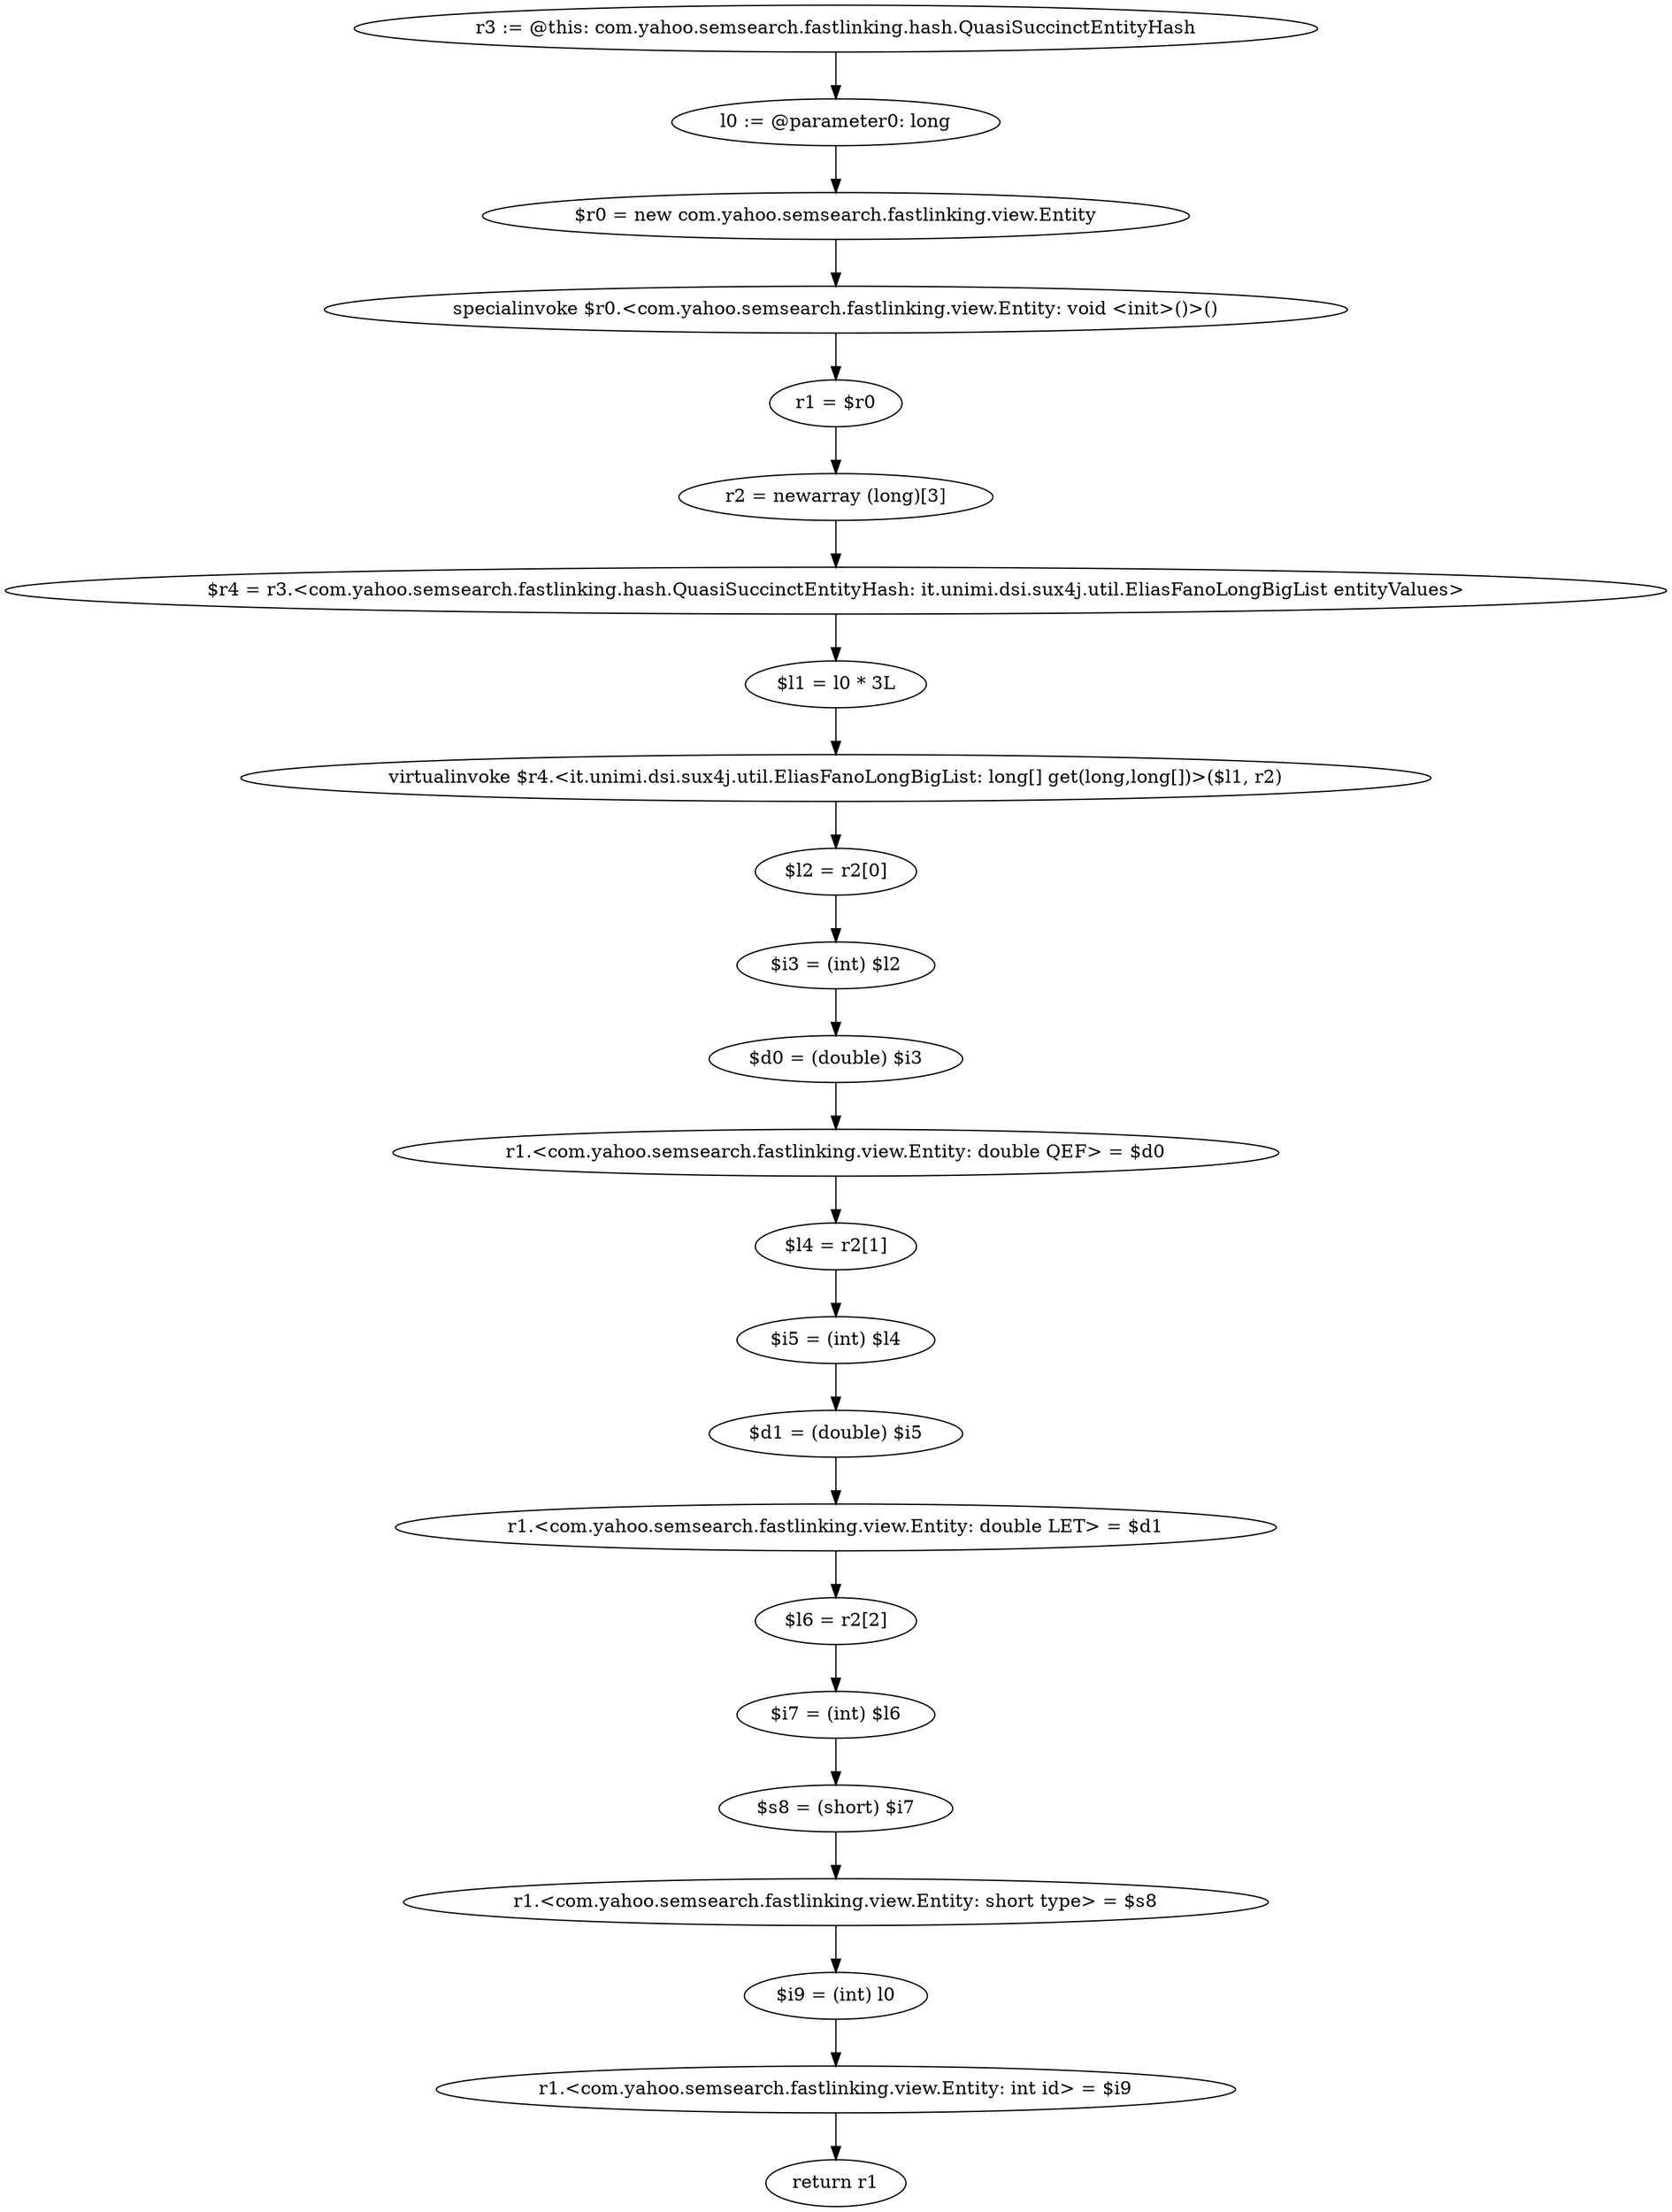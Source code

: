 digraph "unitGraph" {
    "r3 := @this: com.yahoo.semsearch.fastlinking.hash.QuasiSuccinctEntityHash"
    "l0 := @parameter0: long"
    "$r0 = new com.yahoo.semsearch.fastlinking.view.Entity"
    "specialinvoke $r0.<com.yahoo.semsearch.fastlinking.view.Entity: void <init>()>()"
    "r1 = $r0"
    "r2 = newarray (long)[3]"
    "$r4 = r3.<com.yahoo.semsearch.fastlinking.hash.QuasiSuccinctEntityHash: it.unimi.dsi.sux4j.util.EliasFanoLongBigList entityValues>"
    "$l1 = l0 * 3L"
    "virtualinvoke $r4.<it.unimi.dsi.sux4j.util.EliasFanoLongBigList: long[] get(long,long[])>($l1, r2)"
    "$l2 = r2[0]"
    "$i3 = (int) $l2"
    "$d0 = (double) $i3"
    "r1.<com.yahoo.semsearch.fastlinking.view.Entity: double QEF> = $d0"
    "$l4 = r2[1]"
    "$i5 = (int) $l4"
    "$d1 = (double) $i5"
    "r1.<com.yahoo.semsearch.fastlinking.view.Entity: double LET> = $d1"
    "$l6 = r2[2]"
    "$i7 = (int) $l6"
    "$s8 = (short) $i7"
    "r1.<com.yahoo.semsearch.fastlinking.view.Entity: short type> = $s8"
    "$i9 = (int) l0"
    "r1.<com.yahoo.semsearch.fastlinking.view.Entity: int id> = $i9"
    "return r1"
    "r3 := @this: com.yahoo.semsearch.fastlinking.hash.QuasiSuccinctEntityHash"->"l0 := @parameter0: long";
    "l0 := @parameter0: long"->"$r0 = new com.yahoo.semsearch.fastlinking.view.Entity";
    "$r0 = new com.yahoo.semsearch.fastlinking.view.Entity"->"specialinvoke $r0.<com.yahoo.semsearch.fastlinking.view.Entity: void <init>()>()";
    "specialinvoke $r0.<com.yahoo.semsearch.fastlinking.view.Entity: void <init>()>()"->"r1 = $r0";
    "r1 = $r0"->"r2 = newarray (long)[3]";
    "r2 = newarray (long)[3]"->"$r4 = r3.<com.yahoo.semsearch.fastlinking.hash.QuasiSuccinctEntityHash: it.unimi.dsi.sux4j.util.EliasFanoLongBigList entityValues>";
    "$r4 = r3.<com.yahoo.semsearch.fastlinking.hash.QuasiSuccinctEntityHash: it.unimi.dsi.sux4j.util.EliasFanoLongBigList entityValues>"->"$l1 = l0 * 3L";
    "$l1 = l0 * 3L"->"virtualinvoke $r4.<it.unimi.dsi.sux4j.util.EliasFanoLongBigList: long[] get(long,long[])>($l1, r2)";
    "virtualinvoke $r4.<it.unimi.dsi.sux4j.util.EliasFanoLongBigList: long[] get(long,long[])>($l1, r2)"->"$l2 = r2[0]";
    "$l2 = r2[0]"->"$i3 = (int) $l2";
    "$i3 = (int) $l2"->"$d0 = (double) $i3";
    "$d0 = (double) $i3"->"r1.<com.yahoo.semsearch.fastlinking.view.Entity: double QEF> = $d0";
    "r1.<com.yahoo.semsearch.fastlinking.view.Entity: double QEF> = $d0"->"$l4 = r2[1]";
    "$l4 = r2[1]"->"$i5 = (int) $l4";
    "$i5 = (int) $l4"->"$d1 = (double) $i5";
    "$d1 = (double) $i5"->"r1.<com.yahoo.semsearch.fastlinking.view.Entity: double LET> = $d1";
    "r1.<com.yahoo.semsearch.fastlinking.view.Entity: double LET> = $d1"->"$l6 = r2[2]";
    "$l6 = r2[2]"->"$i7 = (int) $l6";
    "$i7 = (int) $l6"->"$s8 = (short) $i7";
    "$s8 = (short) $i7"->"r1.<com.yahoo.semsearch.fastlinking.view.Entity: short type> = $s8";
    "r1.<com.yahoo.semsearch.fastlinking.view.Entity: short type> = $s8"->"$i9 = (int) l0";
    "$i9 = (int) l0"->"r1.<com.yahoo.semsearch.fastlinking.view.Entity: int id> = $i9";
    "r1.<com.yahoo.semsearch.fastlinking.view.Entity: int id> = $i9"->"return r1";
}
